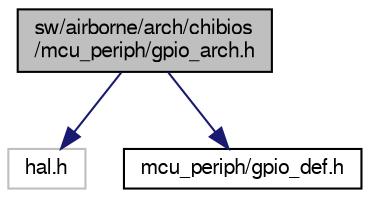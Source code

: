 digraph "sw/airborne/arch/chibios/mcu_periph/gpio_arch.h"
{
  edge [fontname="FreeSans",fontsize="10",labelfontname="FreeSans",labelfontsize="10"];
  node [fontname="FreeSans",fontsize="10",shape=record];
  Node1 [label="sw/airborne/arch/chibios\l/mcu_periph/gpio_arch.h",height=0.2,width=0.4,color="black", fillcolor="grey75", style="filled", fontcolor="black"];
  Node1 -> Node2 [color="midnightblue",fontsize="10",style="solid",fontname="FreeSans"];
  Node2 [label="hal.h",height=0.2,width=0.4,color="grey75", fillcolor="white", style="filled"];
  Node1 -> Node3 [color="midnightblue",fontsize="10",style="solid",fontname="FreeSans"];
  Node3 [label="mcu_periph/gpio_def.h",height=0.2,width=0.4,color="black", fillcolor="white", style="filled",URL="$gpio__def_8h.html",tooltip="ChibiOS doesn&#39;t define pin numbers with format GPIOX let&#39;s do it here. "];
}
